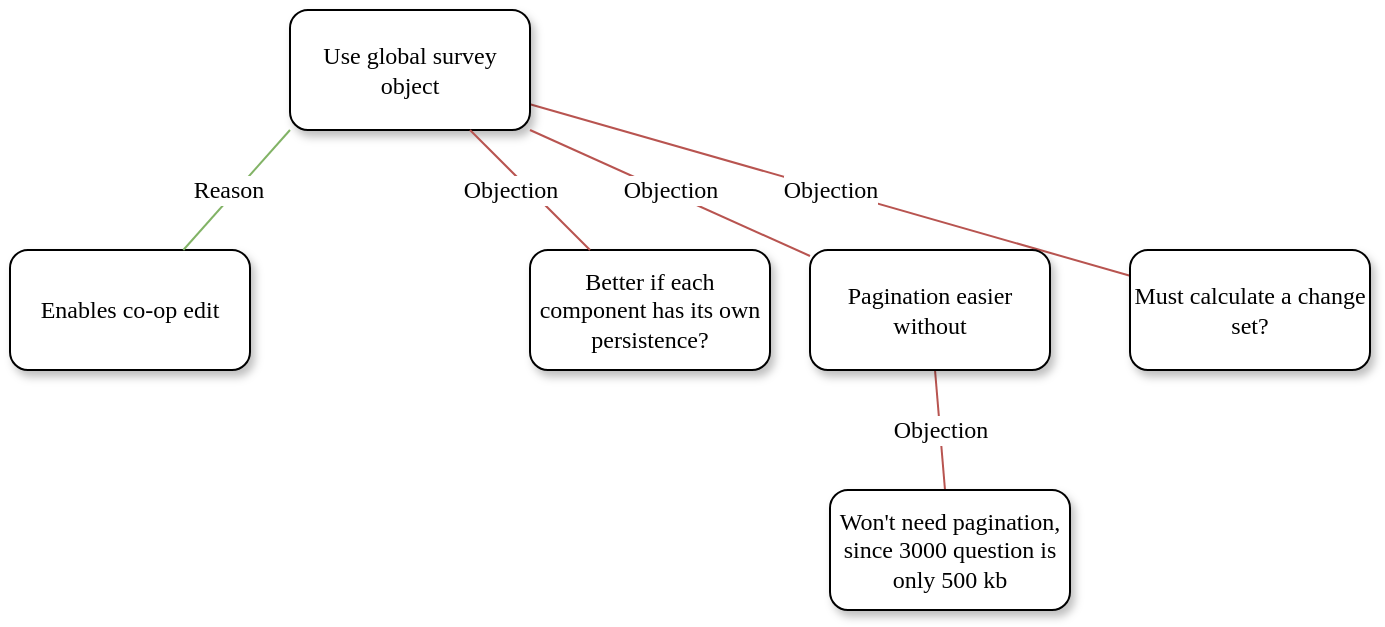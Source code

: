 <mxfile version="20.2.6" type="github">
  <diagram name="Page-1" id="10a91c8b-09ff-31b1-d368-03940ed4cc9e">
    <mxGraphModel dx="919" dy="761" grid="1" gridSize="10" guides="1" tooltips="1" connect="1" arrows="1" fold="1" page="1" pageScale="1" pageWidth="1100" pageHeight="850" background="none" math="0" shadow="0">
      <root>
        <mxCell id="0" />
        <mxCell id="1" parent="0" />
        <mxCell id="q3-LoGvM8khBbAgoycWg-7" value="Objection" style="edgeStyle=none;rounded=0;orthogonalLoop=1;jettySize=auto;html=1;labelBackgroundColor=default;fontFamily=Verdana;fontSize=12;endArrow=none;endFill=0;fillColor=#f8cecc;strokeColor=#b85450;" edge="1" parent="1" source="62893188c0fa7362-1" target="q3-LoGvM8khBbAgoycWg-6">
          <mxGeometry relative="1" as="geometry" />
        </mxCell>
        <mxCell id="62893188c0fa7362-1" value="Use global survey object" style="whiteSpace=wrap;html=1;rounded=1;shadow=1;labelBackgroundColor=none;strokeWidth=1;fontFamily=Verdana;fontSize=12;align=center;" parent="1" vertex="1">
          <mxGeometry x="610" y="50" width="120" height="60" as="geometry" />
        </mxCell>
        <mxCell id="ilNP-EHQufTqVbx1UCEy-7" value="Objection" style="orthogonalLoop=1;jettySize=auto;html=1;shadow=0;exitX=1;exitY=1;exitDx=0;exitDy=0;endArrow=none;endFill=0;rounded=0;fillColor=#f8cecc;strokeColor=#b85450;fontFamily=Verdana;fontSize=12;" parent="1" source="62893188c0fa7362-1" target="ilNP-EHQufTqVbx1UCEy-6" edge="1">
          <mxGeometry x="-0.008" y="1" relative="1" as="geometry">
            <mxPoint as="offset" />
          </mxGeometry>
        </mxCell>
        <mxCell id="62893188c0fa7362-2" value="Enables co-op edit" style="whiteSpace=wrap;html=1;rounded=1;shadow=1;labelBackgroundColor=none;strokeWidth=1;fontFamily=Verdana;fontSize=12;align=center;" parent="1" vertex="1">
          <mxGeometry x="470" y="170" width="120" height="60" as="geometry" />
        </mxCell>
        <mxCell id="62893188c0fa7362-3" value="Better if each component has its own persistence?" style="whiteSpace=wrap;html=1;rounded=1;shadow=1;labelBackgroundColor=none;strokeWidth=1;fontFamily=Verdana;fontSize=12;align=center;" parent="1" vertex="1">
          <mxGeometry x="730" y="170" width="120" height="60" as="geometry" />
        </mxCell>
        <mxCell id="62893188c0fa7362-4" value="Objection" style="rounded=0;html=1;labelBackgroundColor=default;startArrow=none;startFill=0;startSize=5;endArrow=none;endFill=0;endSize=5;jettySize=auto;orthogonalLoop=1;strokeWidth=1;fontFamily=Verdana;fontSize=12;fillColor=#f8cecc;strokeColor=#b85450;fontColor=default;" parent="1" source="62893188c0fa7362-1" target="62893188c0fa7362-3" edge="1">
          <mxGeometry x="-0.167" y="-7" relative="1" as="geometry">
            <mxPoint as="offset" />
          </mxGeometry>
        </mxCell>
        <mxCell id="62893188c0fa7362-5" value="&lt;div&gt;Reason&lt;/div&gt;" style="rounded=0;html=1;labelBackgroundColor=default;startArrow=none;startFill=0;startSize=5;endArrow=none;endFill=0;endSize=5;jettySize=auto;orthogonalLoop=1;strokeWidth=1;fontFamily=Verdana;fontSize=12;exitX=0;exitY=1;exitDx=0;exitDy=0;fillColor=#d5e8d4;strokeColor=#82b366;" parent="1" source="62893188c0fa7362-1" target="62893188c0fa7362-2" edge="1">
          <mxGeometry x="0.055" y="-2" relative="1" as="geometry">
            <mxPoint x="-1" as="offset" />
          </mxGeometry>
        </mxCell>
        <mxCell id="q3-LoGvM8khBbAgoycWg-5" value="&lt;div style=&quot;font-size: 12px;&quot;&gt;Objection&lt;/div&gt;" style="rounded=0;orthogonalLoop=1;jettySize=auto;html=1;endArrow=none;endFill=0;fillColor=#f8cecc;strokeColor=#b85450;fontFamily=Verdana;fontSize=12;" edge="1" parent="1" source="ilNP-EHQufTqVbx1UCEy-6" target="q3-LoGvM8khBbAgoycWg-4">
          <mxGeometry relative="1" as="geometry" />
        </mxCell>
        <mxCell id="ilNP-EHQufTqVbx1UCEy-6" value="Pagination easier without" style="whiteSpace=wrap;html=1;rounded=1;shadow=1;labelBackgroundColor=none;strokeWidth=1;fontFamily=Verdana;fontSize=12;align=center;" parent="1" vertex="1">
          <mxGeometry x="870" y="170" width="120" height="60" as="geometry" />
        </mxCell>
        <mxCell id="q3-LoGvM8khBbAgoycWg-4" value="Won&#39;t need pagination, since 3000 question is only 500 kb" style="whiteSpace=wrap;html=1;rounded=1;shadow=1;labelBackgroundColor=none;strokeWidth=1;fontFamily=Verdana;fontSize=12;align=center;" vertex="1" parent="1">
          <mxGeometry x="880" y="290" width="120" height="60" as="geometry" />
        </mxCell>
        <mxCell id="q3-LoGvM8khBbAgoycWg-6" value="Must calculate a change set?" style="whiteSpace=wrap;html=1;rounded=1;shadow=1;labelBackgroundColor=none;strokeWidth=1;fontFamily=Verdana;fontSize=12;align=center;" vertex="1" parent="1">
          <mxGeometry x="1030" y="170" width="120" height="60" as="geometry" />
        </mxCell>
      </root>
    </mxGraphModel>
  </diagram>
</mxfile>
